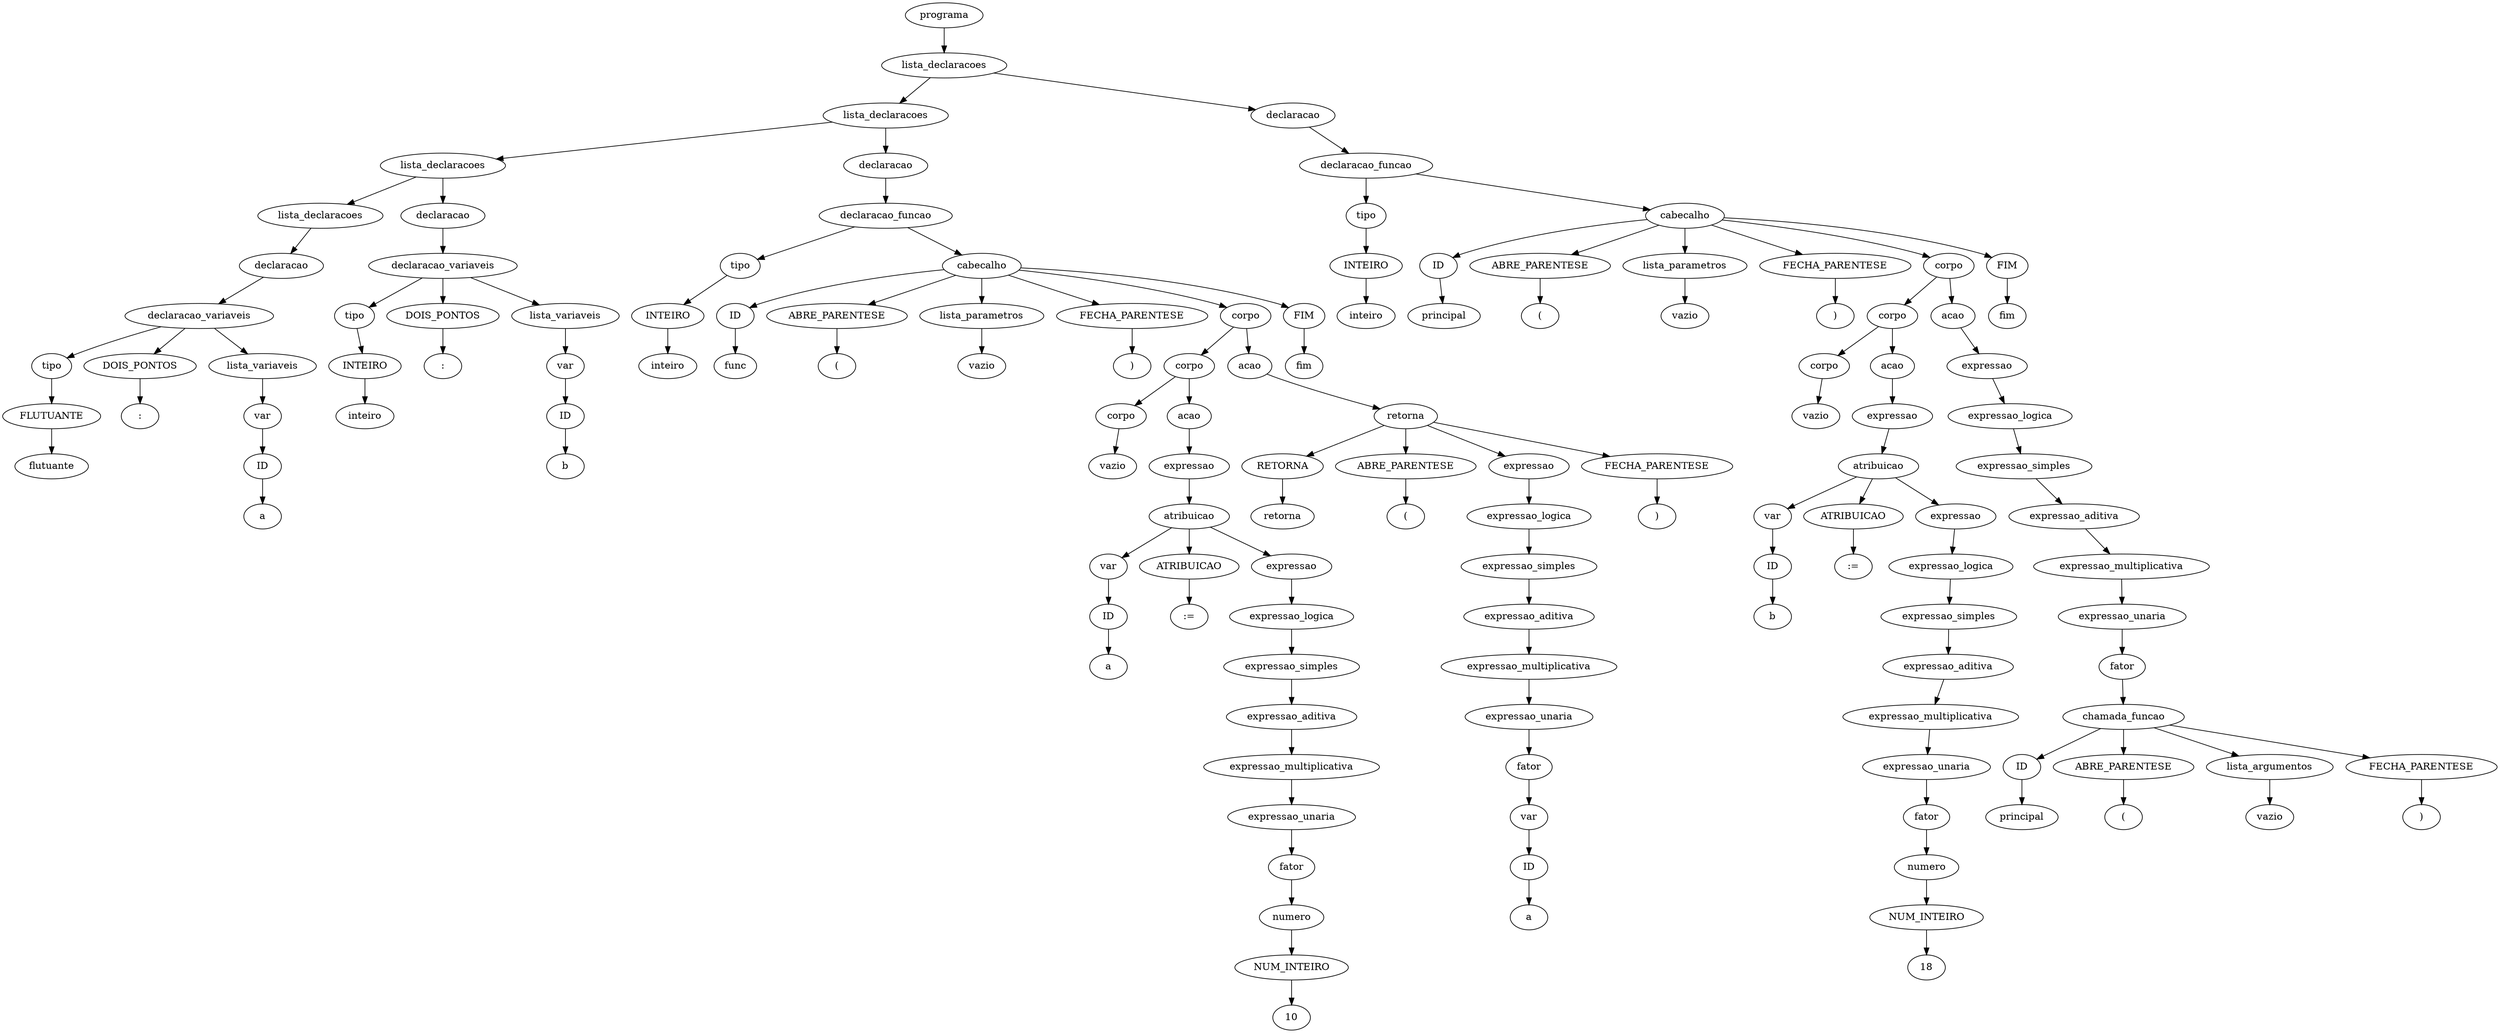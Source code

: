 digraph tree {
    "0x0" [label="programa"];
    "0x1" [label="lista_declaracoes"];
    "0x2" [label="lista_declaracoes"];
    "0x3" [label="lista_declaracoes"];
    "0x4" [label="lista_declaracoes"];
    "0x5" [label="declaracao"];
    "0x6" [label="declaracao_variaveis"];
    "0x7" [label="tipo"];
    "0x8" [label="FLUTUANTE"];
    "0x9" [label="flutuante"];
    "0xa" [label="DOIS_PONTOS"];
    "0xb" [label=":"];
    "0xc" [label="lista_variaveis"];
    "0xd" [label="var"];
    "0xe" [label="ID"];
    "0xf" [label="a"];
    "0x10" [label="declaracao"];
    "0x11" [label="declaracao_variaveis"];
    "0x12" [label="tipo"];
    "0x13" [label="INTEIRO"];
    "0x14" [label="inteiro"];
    "0x15" [label="DOIS_PONTOS"];
    "0x16" [label=":"];
    "0x17" [label="lista_variaveis"];
    "0x18" [label="var"];
    "0x19" [label="ID"];
    "0x1a" [label="b"];
    "0x1b" [label="declaracao"];
    "0x1c" [label="declaracao_funcao"];
    "0x1d" [label="tipo"];
    "0x1e" [label="INTEIRO"];
    "0x1f" [label="inteiro"];
    "0x20" [label="cabecalho"];
    "0x21" [label="ID"];
    "0x22" [label="func"];
    "0x23" [label="ABRE_PARENTESE"];
    "0x24" [label="("];
    "0x25" [label="lista_parametros"];
    "0x26" [label="vazio"];
    "0x27" [label="FECHA_PARENTESE"];
    "0x28" [label=")"];
    "0x29" [label="corpo"];
    "0x2a" [label="corpo"];
    "0x2b" [label="corpo"];
    "0x2c" [label="vazio"];
    "0x2d" [label="acao"];
    "0x2e" [label="expressao"];
    "0x2f" [label="atribuicao"];
    "0x30" [label="var"];
    "0x31" [label="ID"];
    "0x32" [label="a"];
    "0x33" [label="ATRIBUICAO"];
    "0x34" [label=":="];
    "0x35" [label="expressao"];
    "0x36" [label="expressao_logica"];
    "0x37" [label="expressao_simples"];
    "0x38" [label="expressao_aditiva"];
    "0x39" [label="expressao_multiplicativa"];
    "0x3a" [label="expressao_unaria"];
    "0x3b" [label="fator"];
    "0x3c" [label="numero"];
    "0x3d" [label="NUM_INTEIRO"];
    "0x3e" [label="10"];
    "0x3f" [label="acao"];
    "0x40" [label="retorna"];
    "0x41" [label="RETORNA"];
    "0x42" [label="retorna"];
    "0x43" [label="ABRE_PARENTESE"];
    "0x44" [label="("];
    "0x45" [label="expressao"];
    "0x46" [label="expressao_logica"];
    "0x47" [label="expressao_simples"];
    "0x48" [label="expressao_aditiva"];
    "0x49" [label="expressao_multiplicativa"];
    "0x4a" [label="expressao_unaria"];
    "0x4b" [label="fator"];
    "0x4c" [label="var"];
    "0x4d" [label="ID"];
    "0x4e" [label="a"];
    "0x4f" [label="FECHA_PARENTESE"];
    "0x50" [label=")"];
    "0x51" [label="FIM"];
    "0x52" [label="fim"];
    "0x53" [label="declaracao"];
    "0x54" [label="declaracao_funcao"];
    "0x55" [label="tipo"];
    "0x56" [label="INTEIRO"];
    "0x57" [label="inteiro"];
    "0x58" [label="cabecalho"];
    "0x59" [label="ID"];
    "0x5a" [label="principal"];
    "0x5b" [label="ABRE_PARENTESE"];
    "0x5c" [label="("];
    "0x5d" [label="lista_parametros"];
    "0x5e" [label="vazio"];
    "0x5f" [label="FECHA_PARENTESE"];
    "0x60" [label=")"];
    "0x61" [label="corpo"];
    "0x62" [label="corpo"];
    "0x63" [label="corpo"];
    "0x64" [label="vazio"];
    "0x65" [label="acao"];
    "0x66" [label="expressao"];
    "0x67" [label="atribuicao"];
    "0x68" [label="var"];
    "0x69" [label="ID"];
    "0x6a" [label="b"];
    "0x6b" [label="ATRIBUICAO"];
    "0x6c" [label=":="];
    "0x6d" [label="expressao"];
    "0x6e" [label="expressao_logica"];
    "0x6f" [label="expressao_simples"];
    "0x70" [label="expressao_aditiva"];
    "0x71" [label="expressao_multiplicativa"];
    "0x72" [label="expressao_unaria"];
    "0x73" [label="fator"];
    "0x74" [label="numero"];
    "0x75" [label="NUM_INTEIRO"];
    "0x76" [label="18"];
    "0x77" [label="acao"];
    "0x78" [label="expressao"];
    "0x79" [label="expressao_logica"];
    "0x7a" [label="expressao_simples"];
    "0x7b" [label="expressao_aditiva"];
    "0x7c" [label="expressao_multiplicativa"];
    "0x7d" [label="expressao_unaria"];
    "0x7e" [label="fator"];
    "0x7f" [label="chamada_funcao"];
    "0x80" [label="ID"];
    "0x81" [label="principal"];
    "0x82" [label="ABRE_PARENTESE"];
    "0x83" [label="("];
    "0x84" [label="lista_argumentos"];
    "0x85" [label="vazio"];
    "0x86" [label="FECHA_PARENTESE"];
    "0x87" [label=")"];
    "0x88" [label="FIM"];
    "0x89" [label="fim"];
    "0x0" -> "0x1";
    "0x1" -> "0x2";
    "0x1" -> "0x53";
    "0x2" -> "0x3";
    "0x2" -> "0x1b";
    "0x3" -> "0x4";
    "0x3" -> "0x10";
    "0x4" -> "0x5";
    "0x5" -> "0x6";
    "0x6" -> "0x7";
    "0x6" -> "0xa";
    "0x6" -> "0xc";
    "0x7" -> "0x8";
    "0x8" -> "0x9";
    "0xa" -> "0xb";
    "0xc" -> "0xd";
    "0xd" -> "0xe";
    "0xe" -> "0xf";
    "0x10" -> "0x11";
    "0x11" -> "0x12";
    "0x11" -> "0x15";
    "0x11" -> "0x17";
    "0x12" -> "0x13";
    "0x13" -> "0x14";
    "0x15" -> "0x16";
    "0x17" -> "0x18";
    "0x18" -> "0x19";
    "0x19" -> "0x1a";
    "0x1b" -> "0x1c";
    "0x1c" -> "0x1d";
    "0x1c" -> "0x20";
    "0x1d" -> "0x1e";
    "0x1e" -> "0x1f";
    "0x20" -> "0x21";
    "0x20" -> "0x23";
    "0x20" -> "0x25";
    "0x20" -> "0x27";
    "0x20" -> "0x29";
    "0x20" -> "0x51";
    "0x21" -> "0x22";
    "0x23" -> "0x24";
    "0x25" -> "0x26";
    "0x27" -> "0x28";
    "0x29" -> "0x2a";
    "0x29" -> "0x3f";
    "0x2a" -> "0x2b";
    "0x2a" -> "0x2d";
    "0x2b" -> "0x2c";
    "0x2d" -> "0x2e";
    "0x2e" -> "0x2f";
    "0x2f" -> "0x30";
    "0x2f" -> "0x33";
    "0x2f" -> "0x35";
    "0x30" -> "0x31";
    "0x31" -> "0x32";
    "0x33" -> "0x34";
    "0x35" -> "0x36";
    "0x36" -> "0x37";
    "0x37" -> "0x38";
    "0x38" -> "0x39";
    "0x39" -> "0x3a";
    "0x3a" -> "0x3b";
    "0x3b" -> "0x3c";
    "0x3c" -> "0x3d";
    "0x3d" -> "0x3e";
    "0x3f" -> "0x40";
    "0x40" -> "0x41";
    "0x40" -> "0x43";
    "0x40" -> "0x45";
    "0x40" -> "0x4f";
    "0x41" -> "0x42";
    "0x43" -> "0x44";
    "0x45" -> "0x46";
    "0x46" -> "0x47";
    "0x47" -> "0x48";
    "0x48" -> "0x49";
    "0x49" -> "0x4a";
    "0x4a" -> "0x4b";
    "0x4b" -> "0x4c";
    "0x4c" -> "0x4d";
    "0x4d" -> "0x4e";
    "0x4f" -> "0x50";
    "0x51" -> "0x52";
    "0x53" -> "0x54";
    "0x54" -> "0x55";
    "0x54" -> "0x58";
    "0x55" -> "0x56";
    "0x56" -> "0x57";
    "0x58" -> "0x59";
    "0x58" -> "0x5b";
    "0x58" -> "0x5d";
    "0x58" -> "0x5f";
    "0x58" -> "0x61";
    "0x58" -> "0x88";
    "0x59" -> "0x5a";
    "0x5b" -> "0x5c";
    "0x5d" -> "0x5e";
    "0x5f" -> "0x60";
    "0x61" -> "0x62";
    "0x61" -> "0x77";
    "0x62" -> "0x63";
    "0x62" -> "0x65";
    "0x63" -> "0x64";
    "0x65" -> "0x66";
    "0x66" -> "0x67";
    "0x67" -> "0x68";
    "0x67" -> "0x6b";
    "0x67" -> "0x6d";
    "0x68" -> "0x69";
    "0x69" -> "0x6a";
    "0x6b" -> "0x6c";
    "0x6d" -> "0x6e";
    "0x6e" -> "0x6f";
    "0x6f" -> "0x70";
    "0x70" -> "0x71";
    "0x71" -> "0x72";
    "0x72" -> "0x73";
    "0x73" -> "0x74";
    "0x74" -> "0x75";
    "0x75" -> "0x76";
    "0x77" -> "0x78";
    "0x78" -> "0x79";
    "0x79" -> "0x7a";
    "0x7a" -> "0x7b";
    "0x7b" -> "0x7c";
    "0x7c" -> "0x7d";
    "0x7d" -> "0x7e";
    "0x7e" -> "0x7f";
    "0x7f" -> "0x80";
    "0x7f" -> "0x82";
    "0x7f" -> "0x84";
    "0x7f" -> "0x86";
    "0x80" -> "0x81";
    "0x82" -> "0x83";
    "0x84" -> "0x85";
    "0x86" -> "0x87";
    "0x88" -> "0x89";
}
